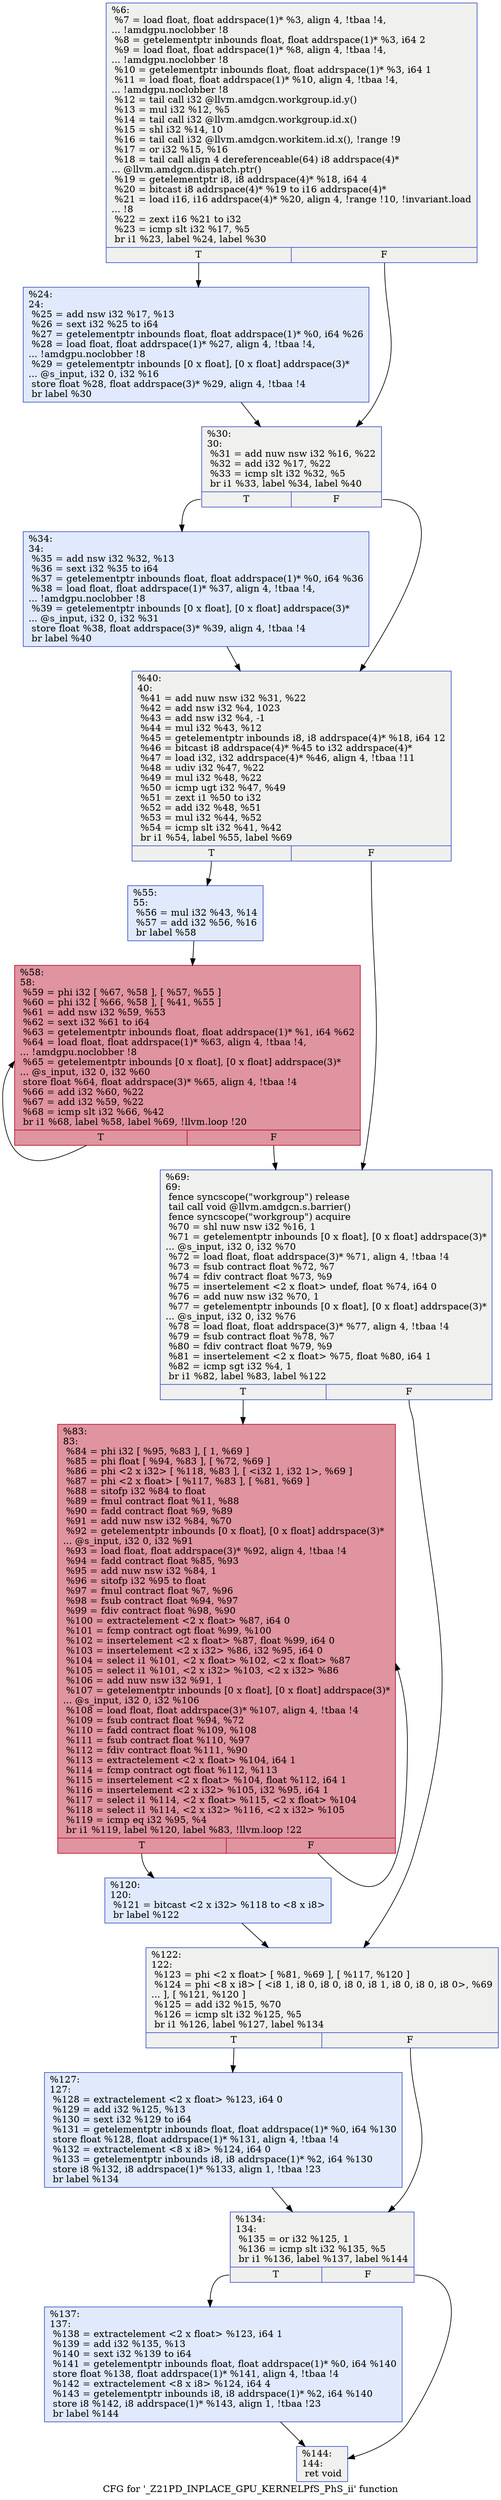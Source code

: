 digraph "CFG for '_Z21PD_INPLACE_GPU_KERNELPfS_PhS_ii' function" {
	label="CFG for '_Z21PD_INPLACE_GPU_KERNELPfS_PhS_ii' function";

	Node0x577e680 [shape=record,color="#3d50c3ff", style=filled, fillcolor="#dedcdb70",label="{%6:\l  %7 = load float, float addrspace(1)* %3, align 4, !tbaa !4,\l... !amdgpu.noclobber !8\l  %8 = getelementptr inbounds float, float addrspace(1)* %3, i64 2\l  %9 = load float, float addrspace(1)* %8, align 4, !tbaa !4,\l... !amdgpu.noclobber !8\l  %10 = getelementptr inbounds float, float addrspace(1)* %3, i64 1\l  %11 = load float, float addrspace(1)* %10, align 4, !tbaa !4,\l... !amdgpu.noclobber !8\l  %12 = tail call i32 @llvm.amdgcn.workgroup.id.y()\l  %13 = mul i32 %12, %5\l  %14 = tail call i32 @llvm.amdgcn.workgroup.id.x()\l  %15 = shl i32 %14, 10\l  %16 = tail call i32 @llvm.amdgcn.workitem.id.x(), !range !9\l  %17 = or i32 %15, %16\l  %18 = tail call align 4 dereferenceable(64) i8 addrspace(4)*\l... @llvm.amdgcn.dispatch.ptr()\l  %19 = getelementptr i8, i8 addrspace(4)* %18, i64 4\l  %20 = bitcast i8 addrspace(4)* %19 to i16 addrspace(4)*\l  %21 = load i16, i16 addrspace(4)* %20, align 4, !range !10, !invariant.load\l... !8\l  %22 = zext i16 %21 to i32\l  %23 = icmp slt i32 %17, %5\l  br i1 %23, label %24, label %30\l|{<s0>T|<s1>F}}"];
	Node0x577e680:s0 -> Node0x5781a10;
	Node0x577e680:s1 -> Node0x5781aa0;
	Node0x5781a10 [shape=record,color="#3d50c3ff", style=filled, fillcolor="#b9d0f970",label="{%24:\l24:                                               \l  %25 = add nsw i32 %17, %13\l  %26 = sext i32 %25 to i64\l  %27 = getelementptr inbounds float, float addrspace(1)* %0, i64 %26\l  %28 = load float, float addrspace(1)* %27, align 4, !tbaa !4,\l... !amdgpu.noclobber !8\l  %29 = getelementptr inbounds [0 x float], [0 x float] addrspace(3)*\l... @s_input, i32 0, i32 %16\l  store float %28, float addrspace(3)* %29, align 4, !tbaa !4\l  br label %30\l}"];
	Node0x5781a10 -> Node0x5781aa0;
	Node0x5781aa0 [shape=record,color="#3d50c3ff", style=filled, fillcolor="#dedcdb70",label="{%30:\l30:                                               \l  %31 = add nuw nsw i32 %16, %22\l  %32 = add i32 %17, %22\l  %33 = icmp slt i32 %32, %5\l  br i1 %33, label %34, label %40\l|{<s0>T|<s1>F}}"];
	Node0x5781aa0:s0 -> Node0x5781300;
	Node0x5781aa0:s1 -> Node0x5782320;
	Node0x5781300 [shape=record,color="#3d50c3ff", style=filled, fillcolor="#b9d0f970",label="{%34:\l34:                                               \l  %35 = add nsw i32 %32, %13\l  %36 = sext i32 %35 to i64\l  %37 = getelementptr inbounds float, float addrspace(1)* %0, i64 %36\l  %38 = load float, float addrspace(1)* %37, align 4, !tbaa !4,\l... !amdgpu.noclobber !8\l  %39 = getelementptr inbounds [0 x float], [0 x float] addrspace(3)*\l... @s_input, i32 0, i32 %31\l  store float %38, float addrspace(3)* %39, align 4, !tbaa !4\l  br label %40\l}"];
	Node0x5781300 -> Node0x5782320;
	Node0x5782320 [shape=record,color="#3d50c3ff", style=filled, fillcolor="#dedcdb70",label="{%40:\l40:                                               \l  %41 = add nuw nsw i32 %31, %22\l  %42 = add nsw i32 %4, 1023\l  %43 = add nsw i32 %4, -1\l  %44 = mul i32 %43, %12\l  %45 = getelementptr inbounds i8, i8 addrspace(4)* %18, i64 12\l  %46 = bitcast i8 addrspace(4)* %45 to i32 addrspace(4)*\l  %47 = load i32, i32 addrspace(4)* %46, align 4, !tbaa !11\l  %48 = udiv i32 %47, %22\l  %49 = mul i32 %48, %22\l  %50 = icmp ugt i32 %47, %49\l  %51 = zext i1 %50 to i32\l  %52 = add i32 %48, %51\l  %53 = mul i32 %44, %52\l  %54 = icmp slt i32 %41, %42\l  br i1 %54, label %55, label %69\l|{<s0>T|<s1>F}}"];
	Node0x5782320:s0 -> Node0x5783120;
	Node0x5782320:s1 -> Node0x57831b0;
	Node0x5783120 [shape=record,color="#3d50c3ff", style=filled, fillcolor="#b9d0f970",label="{%55:\l55:                                               \l  %56 = mul i32 %43, %14\l  %57 = add i32 %56, %16\l  br label %58\l}"];
	Node0x5783120 -> Node0x5783410;
	Node0x5783410 [shape=record,color="#b70d28ff", style=filled, fillcolor="#b70d2870",label="{%58:\l58:                                               \l  %59 = phi i32 [ %67, %58 ], [ %57, %55 ]\l  %60 = phi i32 [ %66, %58 ], [ %41, %55 ]\l  %61 = add nsw i32 %59, %53\l  %62 = sext i32 %61 to i64\l  %63 = getelementptr inbounds float, float addrspace(1)* %1, i64 %62\l  %64 = load float, float addrspace(1)* %63, align 4, !tbaa !4,\l... !amdgpu.noclobber !8\l  %65 = getelementptr inbounds [0 x float], [0 x float] addrspace(3)*\l... @s_input, i32 0, i32 %60\l  store float %64, float addrspace(3)* %65, align 4, !tbaa !4\l  %66 = add i32 %60, %22\l  %67 = add i32 %59, %22\l  %68 = icmp slt i32 %66, %42\l  br i1 %68, label %58, label %69, !llvm.loop !20\l|{<s0>T|<s1>F}}"];
	Node0x5783410:s0 -> Node0x5783410;
	Node0x5783410:s1 -> Node0x57831b0;
	Node0x57831b0 [shape=record,color="#3d50c3ff", style=filled, fillcolor="#dedcdb70",label="{%69:\l69:                                               \l  fence syncscope(\"workgroup\") release\l  tail call void @llvm.amdgcn.s.barrier()\l  fence syncscope(\"workgroup\") acquire\l  %70 = shl nuw nsw i32 %16, 1\l  %71 = getelementptr inbounds [0 x float], [0 x float] addrspace(3)*\l... @s_input, i32 0, i32 %70\l  %72 = load float, float addrspace(3)* %71, align 4, !tbaa !4\l  %73 = fsub contract float %72, %7\l  %74 = fdiv contract float %73, %9\l  %75 = insertelement \<2 x float\> undef, float %74, i64 0\l  %76 = add nuw nsw i32 %70, 1\l  %77 = getelementptr inbounds [0 x float], [0 x float] addrspace(3)*\l... @s_input, i32 0, i32 %76\l  %78 = load float, float addrspace(3)* %77, align 4, !tbaa !4\l  %79 = fsub contract float %78, %7\l  %80 = fdiv contract float %79, %9\l  %81 = insertelement \<2 x float\> %75, float %80, i64 1\l  %82 = icmp sgt i32 %4, 1\l  br i1 %82, label %83, label %122\l|{<s0>T|<s1>F}}"];
	Node0x57831b0:s0 -> Node0x57853f0;
	Node0x57831b0:s1 -> Node0x5785480;
	Node0x57853f0 [shape=record,color="#b70d28ff", style=filled, fillcolor="#b70d2870",label="{%83:\l83:                                               \l  %84 = phi i32 [ %95, %83 ], [ 1, %69 ]\l  %85 = phi float [ %94, %83 ], [ %72, %69 ]\l  %86 = phi \<2 x i32\> [ %118, %83 ], [ \<i32 1, i32 1\>, %69 ]\l  %87 = phi \<2 x float\> [ %117, %83 ], [ %81, %69 ]\l  %88 = sitofp i32 %84 to float\l  %89 = fmul contract float %11, %88\l  %90 = fadd contract float %9, %89\l  %91 = add nuw nsw i32 %84, %70\l  %92 = getelementptr inbounds [0 x float], [0 x float] addrspace(3)*\l... @s_input, i32 0, i32 %91\l  %93 = load float, float addrspace(3)* %92, align 4, !tbaa !4\l  %94 = fadd contract float %85, %93\l  %95 = add nuw nsw i32 %84, 1\l  %96 = sitofp i32 %95 to float\l  %97 = fmul contract float %7, %96\l  %98 = fsub contract float %94, %97\l  %99 = fdiv contract float %98, %90\l  %100 = extractelement \<2 x float\> %87, i64 0\l  %101 = fcmp contract ogt float %99, %100\l  %102 = insertelement \<2 x float\> %87, float %99, i64 0\l  %103 = insertelement \<2 x i32\> %86, i32 %95, i64 0\l  %104 = select i1 %101, \<2 x float\> %102, \<2 x float\> %87\l  %105 = select i1 %101, \<2 x i32\> %103, \<2 x i32\> %86\l  %106 = add nuw nsw i32 %91, 1\l  %107 = getelementptr inbounds [0 x float], [0 x float] addrspace(3)*\l... @s_input, i32 0, i32 %106\l  %108 = load float, float addrspace(3)* %107, align 4, !tbaa !4\l  %109 = fsub contract float %94, %72\l  %110 = fadd contract float %109, %108\l  %111 = fsub contract float %110, %97\l  %112 = fdiv contract float %111, %90\l  %113 = extractelement \<2 x float\> %104, i64 1\l  %114 = fcmp contract ogt float %112, %113\l  %115 = insertelement \<2 x float\> %104, float %112, i64 1\l  %116 = insertelement \<2 x i32\> %105, i32 %95, i64 1\l  %117 = select i1 %114, \<2 x float\> %115, \<2 x float\> %104\l  %118 = select i1 %114, \<2 x i32\> %116, \<2 x i32\> %105\l  %119 = icmp eq i32 %95, %4\l  br i1 %119, label %120, label %83, !llvm.loop !22\l|{<s0>T|<s1>F}}"];
	Node0x57853f0:s0 -> Node0x5786e30;
	Node0x57853f0:s1 -> Node0x57853f0;
	Node0x5786e30 [shape=record,color="#3d50c3ff", style=filled, fillcolor="#b9d0f970",label="{%120:\l120:                                              \l  %121 = bitcast \<2 x i32\> %118 to \<8 x i8\>\l  br label %122\l}"];
	Node0x5786e30 -> Node0x5785480;
	Node0x5785480 [shape=record,color="#3d50c3ff", style=filled, fillcolor="#dedcdb70",label="{%122:\l122:                                              \l  %123 = phi \<2 x float\> [ %81, %69 ], [ %117, %120 ]\l  %124 = phi \<8 x i8\> [ \<i8 1, i8 0, i8 0, i8 0, i8 1, i8 0, i8 0, i8 0\>, %69\l... ], [ %121, %120 ]\l  %125 = add i32 %15, %70\l  %126 = icmp slt i32 %125, %5\l  br i1 %126, label %127, label %134\l|{<s0>T|<s1>F}}"];
	Node0x5785480:s0 -> Node0x5787310;
	Node0x5785480:s1 -> Node0x5787360;
	Node0x5787310 [shape=record,color="#3d50c3ff", style=filled, fillcolor="#b9d0f970",label="{%127:\l127:                                              \l  %128 = extractelement \<2 x float\> %123, i64 0\l  %129 = add i32 %125, %13\l  %130 = sext i32 %129 to i64\l  %131 = getelementptr inbounds float, float addrspace(1)* %0, i64 %130\l  store float %128, float addrspace(1)* %131, align 4, !tbaa !4\l  %132 = extractelement \<8 x i8\> %124, i64 0\l  %133 = getelementptr inbounds i8, i8 addrspace(1)* %2, i64 %130\l  store i8 %132, i8 addrspace(1)* %133, align 1, !tbaa !23\l  br label %134\l}"];
	Node0x5787310 -> Node0x5787360;
	Node0x5787360 [shape=record,color="#3d50c3ff", style=filled, fillcolor="#dedcdb70",label="{%134:\l134:                                              \l  %135 = or i32 %125, 1\l  %136 = icmp slt i32 %135, %5\l  br i1 %136, label %137, label %144\l|{<s0>T|<s1>F}}"];
	Node0x5787360:s0 -> Node0x5787fd0;
	Node0x5787360:s1 -> Node0x5788020;
	Node0x5787fd0 [shape=record,color="#3d50c3ff", style=filled, fillcolor="#b9d0f970",label="{%137:\l137:                                              \l  %138 = extractelement \<2 x float\> %123, i64 1\l  %139 = add i32 %135, %13\l  %140 = sext i32 %139 to i64\l  %141 = getelementptr inbounds float, float addrspace(1)* %0, i64 %140\l  store float %138, float addrspace(1)* %141, align 4, !tbaa !4\l  %142 = extractelement \<8 x i8\> %124, i64 4\l  %143 = getelementptr inbounds i8, i8 addrspace(1)* %2, i64 %140\l  store i8 %142, i8 addrspace(1)* %143, align 1, !tbaa !23\l  br label %144\l}"];
	Node0x5787fd0 -> Node0x5788020;
	Node0x5788020 [shape=record,color="#3d50c3ff", style=filled, fillcolor="#dedcdb70",label="{%144:\l144:                                              \l  ret void\l}"];
}
